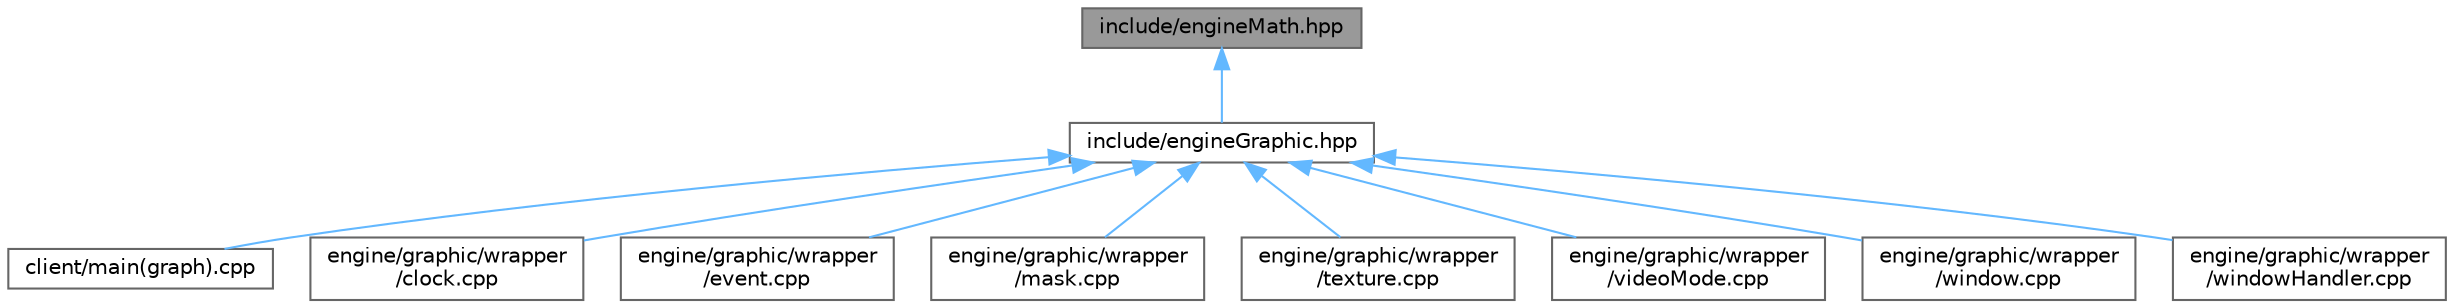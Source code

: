 digraph "include/engineMath.hpp"
{
 // LATEX_PDF_SIZE
  bgcolor="transparent";
  edge [fontname=Helvetica,fontsize=10,labelfontname=Helvetica,labelfontsize=10];
  node [fontname=Helvetica,fontsize=10,shape=box,height=0.2,width=0.4];
  Node1 [label="include/engineMath.hpp",height=0.2,width=0.4,color="gray40", fillcolor="grey60", style="filled", fontcolor="black",tooltip=" "];
  Node1 -> Node2 [dir="back",color="steelblue1",style="solid"];
  Node2 [label="include/engineGraphic.hpp",height=0.2,width=0.4,color="grey40", fillcolor="white", style="filled",URL="$engineGraphic_8hpp.html",tooltip=" "];
  Node2 -> Node3 [dir="back",color="steelblue1",style="solid"];
  Node3 [label="client/main(graph).cpp",height=0.2,width=0.4,color="grey40", fillcolor="white", style="filled",URL="$main_07graph_08_8cpp.html",tooltip=" "];
  Node2 -> Node4 [dir="back",color="steelblue1",style="solid"];
  Node4 [label="engine/graphic/wrapper\l/clock.cpp",height=0.2,width=0.4,color="grey40", fillcolor="white", style="filled",URL="$clock_8cpp.html",tooltip=" "];
  Node2 -> Node5 [dir="back",color="steelblue1",style="solid"];
  Node5 [label="engine/graphic/wrapper\l/event.cpp",height=0.2,width=0.4,color="grey40", fillcolor="white", style="filled",URL="$event_8cpp.html",tooltip=" "];
  Node2 -> Node6 [dir="back",color="steelblue1",style="solid"];
  Node6 [label="engine/graphic/wrapper\l/mask.cpp",height=0.2,width=0.4,color="grey40", fillcolor="white", style="filled",URL="$mask_8cpp.html",tooltip=" "];
  Node2 -> Node7 [dir="back",color="steelblue1",style="solid"];
  Node7 [label="engine/graphic/wrapper\l/texture.cpp",height=0.2,width=0.4,color="grey40", fillcolor="white", style="filled",URL="$texture_8cpp.html",tooltip=" "];
  Node2 -> Node8 [dir="back",color="steelblue1",style="solid"];
  Node8 [label="engine/graphic/wrapper\l/videoMode.cpp",height=0.2,width=0.4,color="grey40", fillcolor="white", style="filled",URL="$videoMode_8cpp.html",tooltip=" "];
  Node2 -> Node9 [dir="back",color="steelblue1",style="solid"];
  Node9 [label="engine/graphic/wrapper\l/window.cpp",height=0.2,width=0.4,color="grey40", fillcolor="white", style="filled",URL="$window_8cpp.html",tooltip=" "];
  Node2 -> Node10 [dir="back",color="steelblue1",style="solid"];
  Node10 [label="engine/graphic/wrapper\l/windowHandler.cpp",height=0.2,width=0.4,color="grey40", fillcolor="white", style="filled",URL="$windowHandler_8cpp.html",tooltip=" "];
}
